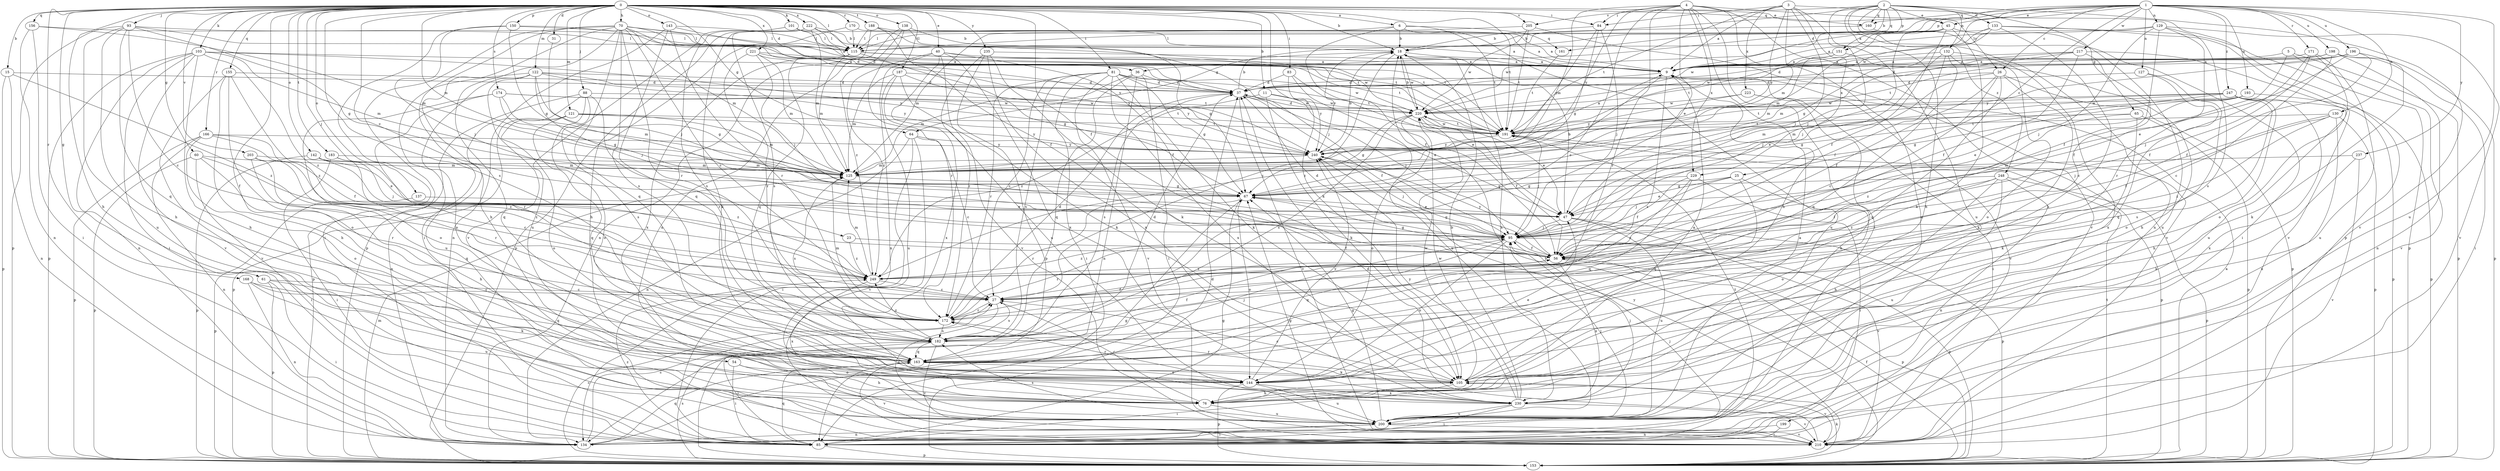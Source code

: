 strict digraph  {
0;
1;
2;
3;
4;
5;
6;
9;
11;
15;
18;
23;
25;
26;
27;
31;
36;
37;
40;
45;
47;
54;
56;
60;
61;
64;
65;
67;
70;
76;
81;
83;
84;
85;
88;
93;
95;
101;
103;
105;
115;
121;
122;
125;
127;
129;
130;
132;
133;
134;
137;
138;
142;
143;
144;
150;
151;
153;
155;
156;
160;
161;
163;
166;
168;
170;
171;
172;
174;
182;
183;
187;
188;
191;
193;
196;
198;
199;
200;
203;
205;
210;
217;
220;
221;
222;
223;
229;
230;
235;
237;
240;
247;
248;
249;
0 -> 6  [label=a];
0 -> 11  [label=b];
0 -> 15  [label=b];
0 -> 18  [label=b];
0 -> 23  [label=c];
0 -> 31  [label=d];
0 -> 36  [label=d];
0 -> 40  [label=e];
0 -> 45  [label=e];
0 -> 54  [label=f];
0 -> 56  [label=f];
0 -> 60  [label=g];
0 -> 61  [label=g];
0 -> 64  [label=g];
0 -> 70  [label=h];
0 -> 76  [label=h];
0 -> 81  [label=i];
0 -> 83  [label=i];
0 -> 84  [label=i];
0 -> 88  [label=j];
0 -> 93  [label=j];
0 -> 95  [label=j];
0 -> 101  [label=k];
0 -> 103  [label=k];
0 -> 105  [label=k];
0 -> 115  [label=l];
0 -> 121  [label=m];
0 -> 122  [label=m];
0 -> 125  [label=m];
0 -> 137  [label=o];
0 -> 138  [label=o];
0 -> 142  [label=o];
0 -> 143  [label=o];
0 -> 150  [label=p];
0 -> 155  [label=q];
0 -> 156  [label=q];
0 -> 160  [label=q];
0 -> 166  [label=r];
0 -> 168  [label=r];
0 -> 170  [label=r];
0 -> 174  [label=s];
0 -> 182  [label=s];
0 -> 183  [label=t];
0 -> 187  [label=t];
0 -> 188  [label=t];
0 -> 191  [label=t];
0 -> 203  [label=v];
0 -> 205  [label=v];
0 -> 221  [label=x];
0 -> 222  [label=x];
0 -> 235  [label=y];
1 -> 9  [label=a];
1 -> 25  [label=c];
1 -> 26  [label=c];
1 -> 36  [label=d];
1 -> 45  [label=e];
1 -> 127  [label=n];
1 -> 129  [label=n];
1 -> 130  [label=n];
1 -> 151  [label=p];
1 -> 160  [label=q];
1 -> 171  [label=r];
1 -> 193  [label=u];
1 -> 196  [label=u];
1 -> 198  [label=u];
1 -> 199  [label=u];
1 -> 217  [label=w];
1 -> 220  [label=w];
1 -> 237  [label=y];
1 -> 247  [label=z];
2 -> 18  [label=b];
2 -> 45  [label=e];
2 -> 64  [label=g];
2 -> 65  [label=g];
2 -> 76  [label=h];
2 -> 95  [label=j];
2 -> 132  [label=n];
2 -> 133  [label=n];
2 -> 134  [label=n];
2 -> 151  [label=p];
2 -> 160  [label=q];
2 -> 161  [label=q];
2 -> 205  [label=v];
2 -> 210  [label=v];
2 -> 248  [label=z];
3 -> 9  [label=a];
3 -> 84  [label=i];
3 -> 95  [label=j];
3 -> 125  [label=m];
3 -> 153  [label=p];
3 -> 191  [label=t];
3 -> 200  [label=u];
3 -> 223  [label=x];
3 -> 229  [label=x];
3 -> 240  [label=y];
4 -> 26  [label=c];
4 -> 27  [label=c];
4 -> 47  [label=e];
4 -> 76  [label=h];
4 -> 84  [label=i];
4 -> 85  [label=i];
4 -> 125  [label=m];
4 -> 172  [label=r];
4 -> 200  [label=u];
4 -> 210  [label=v];
4 -> 229  [label=x];
4 -> 240  [label=y];
5 -> 9  [label=a];
5 -> 56  [label=f];
5 -> 153  [label=p];
5 -> 210  [label=v];
6 -> 18  [label=b];
6 -> 56  [label=f];
6 -> 125  [label=m];
6 -> 161  [label=q];
6 -> 191  [label=t];
6 -> 200  [label=u];
9 -> 37  [label=d];
9 -> 182  [label=s];
9 -> 210  [label=v];
9 -> 249  [label=z];
11 -> 47  [label=e];
11 -> 105  [label=k];
11 -> 220  [label=w];
11 -> 249  [label=z];
15 -> 37  [label=d];
15 -> 134  [label=n];
15 -> 153  [label=p];
15 -> 249  [label=z];
18 -> 9  [label=a];
18 -> 27  [label=c];
18 -> 220  [label=w];
18 -> 230  [label=x];
18 -> 240  [label=y];
23 -> 56  [label=f];
23 -> 249  [label=z];
25 -> 47  [label=e];
25 -> 67  [label=g];
25 -> 95  [label=j];
25 -> 144  [label=o];
25 -> 163  [label=q];
26 -> 27  [label=c];
26 -> 37  [label=d];
26 -> 47  [label=e];
26 -> 56  [label=f];
26 -> 105  [label=k];
26 -> 153  [label=p];
26 -> 163  [label=q];
27 -> 172  [label=r];
27 -> 182  [label=s];
27 -> 200  [label=u];
31 -> 95  [label=j];
36 -> 37  [label=d];
36 -> 85  [label=i];
36 -> 125  [label=m];
36 -> 134  [label=n];
36 -> 163  [label=q];
37 -> 18  [label=b];
37 -> 56  [label=f];
37 -> 95  [label=j];
37 -> 182  [label=s];
37 -> 210  [label=v];
37 -> 220  [label=w];
40 -> 9  [label=a];
40 -> 56  [label=f];
40 -> 134  [label=n];
40 -> 200  [label=u];
40 -> 210  [label=v];
40 -> 230  [label=x];
40 -> 249  [label=z];
45 -> 56  [label=f];
45 -> 95  [label=j];
45 -> 105  [label=k];
45 -> 115  [label=l];
45 -> 125  [label=m];
45 -> 200  [label=u];
45 -> 220  [label=w];
47 -> 18  [label=b];
47 -> 95  [label=j];
47 -> 153  [label=p];
47 -> 200  [label=u];
47 -> 210  [label=v];
54 -> 76  [label=h];
54 -> 85  [label=i];
54 -> 144  [label=o];
56 -> 37  [label=d];
56 -> 67  [label=g];
56 -> 153  [label=p];
56 -> 230  [label=x];
56 -> 240  [label=y];
56 -> 249  [label=z];
60 -> 85  [label=i];
60 -> 125  [label=m];
60 -> 153  [label=p];
60 -> 172  [label=r];
60 -> 249  [label=z];
61 -> 27  [label=c];
61 -> 85  [label=i];
61 -> 153  [label=p];
61 -> 163  [label=q];
64 -> 27  [label=c];
64 -> 85  [label=i];
64 -> 134  [label=n];
64 -> 210  [label=v];
64 -> 240  [label=y];
65 -> 105  [label=k];
65 -> 153  [label=p];
65 -> 191  [label=t];
65 -> 249  [label=z];
67 -> 47  [label=e];
67 -> 144  [label=o];
67 -> 172  [label=r];
70 -> 9  [label=a];
70 -> 27  [label=c];
70 -> 76  [label=h];
70 -> 85  [label=i];
70 -> 115  [label=l];
70 -> 125  [label=m];
70 -> 153  [label=p];
70 -> 163  [label=q];
70 -> 172  [label=r];
70 -> 182  [label=s];
70 -> 191  [label=t];
70 -> 210  [label=v];
70 -> 240  [label=y];
76 -> 9  [label=a];
76 -> 27  [label=c];
76 -> 200  [label=u];
81 -> 27  [label=c];
81 -> 37  [label=d];
81 -> 67  [label=g];
81 -> 85  [label=i];
81 -> 105  [label=k];
81 -> 172  [label=r];
81 -> 182  [label=s];
81 -> 191  [label=t];
81 -> 210  [label=v];
81 -> 220  [label=w];
81 -> 230  [label=x];
83 -> 37  [label=d];
83 -> 47  [label=e];
83 -> 200  [label=u];
83 -> 240  [label=y];
84 -> 18  [label=b];
84 -> 67  [label=g];
84 -> 95  [label=j];
84 -> 240  [label=y];
85 -> 67  [label=g];
85 -> 153  [label=p];
85 -> 163  [label=q];
85 -> 191  [label=t];
85 -> 249  [label=z];
88 -> 134  [label=n];
88 -> 144  [label=o];
88 -> 153  [label=p];
88 -> 172  [label=r];
88 -> 182  [label=s];
88 -> 220  [label=w];
93 -> 27  [label=c];
93 -> 37  [label=d];
93 -> 67  [label=g];
93 -> 76  [label=h];
93 -> 115  [label=l];
93 -> 153  [label=p];
93 -> 163  [label=q];
93 -> 200  [label=u];
95 -> 56  [label=f];
95 -> 67  [label=g];
95 -> 144  [label=o];
95 -> 153  [label=p];
95 -> 163  [label=q];
95 -> 172  [label=r];
95 -> 249  [label=z];
101 -> 9  [label=a];
101 -> 37  [label=d];
101 -> 115  [label=l];
101 -> 182  [label=s];
101 -> 200  [label=u];
103 -> 9  [label=a];
103 -> 76  [label=h];
103 -> 85  [label=i];
103 -> 125  [label=m];
103 -> 134  [label=n];
103 -> 153  [label=p];
103 -> 210  [label=v];
103 -> 240  [label=y];
103 -> 249  [label=z];
105 -> 9  [label=a];
105 -> 27  [label=c];
105 -> 76  [label=h];
105 -> 85  [label=i];
105 -> 172  [label=r];
105 -> 210  [label=v];
105 -> 220  [label=w];
115 -> 9  [label=a];
115 -> 67  [label=g];
115 -> 125  [label=m];
115 -> 163  [label=q];
115 -> 220  [label=w];
115 -> 230  [label=x];
121 -> 125  [label=m];
121 -> 144  [label=o];
121 -> 153  [label=p];
121 -> 163  [label=q];
121 -> 191  [label=t];
121 -> 240  [label=y];
122 -> 37  [label=d];
122 -> 67  [label=g];
122 -> 95  [label=j];
122 -> 144  [label=o];
122 -> 163  [label=q];
122 -> 191  [label=t];
122 -> 200  [label=u];
122 -> 240  [label=y];
125 -> 67  [label=g];
125 -> 182  [label=s];
127 -> 37  [label=d];
127 -> 144  [label=o];
127 -> 163  [label=q];
129 -> 56  [label=f];
129 -> 95  [label=j];
129 -> 115  [label=l];
129 -> 172  [label=r];
129 -> 182  [label=s];
129 -> 210  [label=v];
129 -> 220  [label=w];
130 -> 56  [label=f];
130 -> 95  [label=j];
130 -> 153  [label=p];
130 -> 191  [label=t];
130 -> 200  [label=u];
130 -> 249  [label=z];
132 -> 9  [label=a];
132 -> 56  [label=f];
132 -> 95  [label=j];
132 -> 144  [label=o];
132 -> 163  [label=q];
132 -> 230  [label=x];
133 -> 9  [label=a];
133 -> 67  [label=g];
133 -> 105  [label=k];
133 -> 115  [label=l];
133 -> 153  [label=p];
133 -> 210  [label=v];
134 -> 27  [label=c];
134 -> 67  [label=g];
134 -> 95  [label=j];
134 -> 163  [label=q];
137 -> 47  [label=e];
137 -> 153  [label=p];
138 -> 18  [label=b];
138 -> 95  [label=j];
138 -> 172  [label=r];
138 -> 200  [label=u];
138 -> 249  [label=z];
142 -> 47  [label=e];
142 -> 125  [label=m];
142 -> 153  [label=p];
142 -> 249  [label=z];
143 -> 115  [label=l];
143 -> 134  [label=n];
143 -> 163  [label=q];
143 -> 172  [label=r];
143 -> 191  [label=t];
144 -> 47  [label=e];
144 -> 153  [label=p];
144 -> 172  [label=r];
144 -> 200  [label=u];
144 -> 230  [label=x];
144 -> 240  [label=y];
150 -> 67  [label=g];
150 -> 85  [label=i];
150 -> 95  [label=j];
150 -> 115  [label=l];
150 -> 191  [label=t];
151 -> 9  [label=a];
151 -> 76  [label=h];
151 -> 125  [label=m];
151 -> 191  [label=t];
153 -> 9  [label=a];
153 -> 18  [label=b];
153 -> 27  [label=c];
153 -> 37  [label=d];
153 -> 56  [label=f];
153 -> 105  [label=k];
153 -> 125  [label=m];
153 -> 182  [label=s];
153 -> 191  [label=t];
155 -> 37  [label=d];
155 -> 76  [label=h];
155 -> 144  [label=o];
155 -> 210  [label=v];
155 -> 249  [label=z];
156 -> 85  [label=i];
156 -> 115  [label=l];
156 -> 125  [label=m];
156 -> 134  [label=n];
160 -> 18  [label=b];
160 -> 85  [label=i];
161 -> 191  [label=t];
163 -> 95  [label=j];
163 -> 105  [label=k];
163 -> 144  [label=o];
163 -> 210  [label=v];
166 -> 56  [label=f];
166 -> 134  [label=n];
166 -> 144  [label=o];
166 -> 153  [label=p];
166 -> 240  [label=y];
166 -> 249  [label=z];
168 -> 27  [label=c];
168 -> 105  [label=k];
168 -> 134  [label=n];
168 -> 200  [label=u];
170 -> 9  [label=a];
170 -> 115  [label=l];
170 -> 153  [label=p];
171 -> 9  [label=a];
171 -> 56  [label=f];
171 -> 95  [label=j];
171 -> 144  [label=o];
171 -> 200  [label=u];
172 -> 37  [label=d];
172 -> 56  [label=f];
172 -> 125  [label=m];
172 -> 182  [label=s];
174 -> 67  [label=g];
174 -> 125  [label=m];
174 -> 144  [label=o];
174 -> 172  [label=r];
174 -> 191  [label=t];
174 -> 220  [label=w];
182 -> 37  [label=d];
182 -> 56  [label=f];
182 -> 85  [label=i];
182 -> 163  [label=q];
182 -> 210  [label=v];
182 -> 249  [label=z];
183 -> 85  [label=i];
183 -> 95  [label=j];
183 -> 125  [label=m];
183 -> 172  [label=r];
187 -> 37  [label=d];
187 -> 105  [label=k];
187 -> 125  [label=m];
187 -> 200  [label=u];
187 -> 230  [label=x];
187 -> 240  [label=y];
188 -> 9  [label=a];
188 -> 56  [label=f];
188 -> 67  [label=g];
188 -> 115  [label=l];
188 -> 134  [label=n];
191 -> 9  [label=a];
191 -> 95  [label=j];
191 -> 153  [label=p];
191 -> 220  [label=w];
191 -> 240  [label=y];
193 -> 47  [label=e];
193 -> 67  [label=g];
193 -> 125  [label=m];
193 -> 153  [label=p];
193 -> 220  [label=w];
196 -> 9  [label=a];
196 -> 47  [label=e];
196 -> 56  [label=f];
196 -> 105  [label=k];
196 -> 191  [label=t];
196 -> 240  [label=y];
198 -> 9  [label=a];
198 -> 27  [label=c];
198 -> 37  [label=d];
198 -> 85  [label=i];
198 -> 134  [label=n];
198 -> 153  [label=p];
198 -> 220  [label=w];
199 -> 85  [label=i];
199 -> 134  [label=n];
200 -> 67  [label=g];
200 -> 85  [label=i];
200 -> 95  [label=j];
200 -> 134  [label=n];
200 -> 182  [label=s];
200 -> 210  [label=v];
203 -> 27  [label=c];
203 -> 76  [label=h];
203 -> 125  [label=m];
203 -> 163  [label=q];
205 -> 115  [label=l];
205 -> 191  [label=t];
205 -> 210  [label=v];
205 -> 220  [label=w];
210 -> 37  [label=d];
210 -> 67  [label=g];
210 -> 240  [label=y];
217 -> 9  [label=a];
217 -> 27  [label=c];
217 -> 37  [label=d];
217 -> 56  [label=f];
217 -> 125  [label=m];
217 -> 200  [label=u];
220 -> 18  [label=b];
220 -> 37  [label=d];
220 -> 47  [label=e];
220 -> 56  [label=f];
220 -> 67  [label=g];
220 -> 144  [label=o];
220 -> 182  [label=s];
220 -> 191  [label=t];
221 -> 9  [label=a];
221 -> 95  [label=j];
221 -> 125  [label=m];
221 -> 172  [label=r];
221 -> 191  [label=t];
221 -> 240  [label=y];
222 -> 18  [label=b];
222 -> 76  [label=h];
222 -> 105  [label=k];
222 -> 115  [label=l];
222 -> 125  [label=m];
222 -> 182  [label=s];
222 -> 191  [label=t];
223 -> 76  [label=h];
223 -> 85  [label=i];
223 -> 220  [label=w];
223 -> 240  [label=y];
229 -> 27  [label=c];
229 -> 56  [label=f];
229 -> 67  [label=g];
229 -> 85  [label=i];
229 -> 163  [label=q];
230 -> 18  [label=b];
230 -> 85  [label=i];
230 -> 95  [label=j];
230 -> 200  [label=u];
230 -> 210  [label=v];
230 -> 220  [label=w];
230 -> 240  [label=y];
235 -> 9  [label=a];
235 -> 105  [label=k];
235 -> 153  [label=p];
235 -> 172  [label=r];
235 -> 230  [label=x];
237 -> 105  [label=k];
237 -> 125  [label=m];
237 -> 210  [label=v];
240 -> 18  [label=b];
240 -> 95  [label=j];
240 -> 125  [label=m];
247 -> 67  [label=g];
247 -> 76  [label=h];
247 -> 125  [label=m];
247 -> 153  [label=p];
247 -> 182  [label=s];
247 -> 191  [label=t];
247 -> 220  [label=w];
247 -> 230  [label=x];
248 -> 56  [label=f];
248 -> 67  [label=g];
248 -> 76  [label=h];
248 -> 134  [label=n];
248 -> 153  [label=p];
248 -> 200  [label=u];
248 -> 249  [label=z];
249 -> 27  [label=c];
249 -> 125  [label=m];
249 -> 230  [label=x];
}
